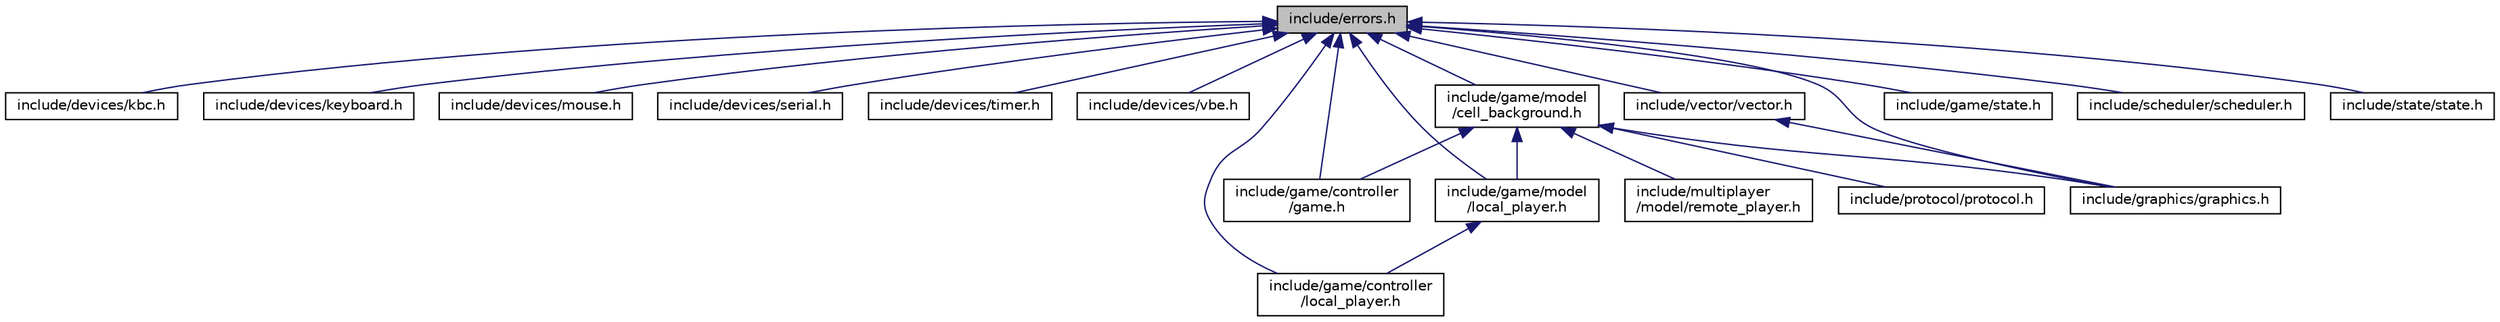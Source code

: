 digraph "include/errors.h"
{
 // LATEX_PDF_SIZE
  edge [fontname="Helvetica",fontsize="10",labelfontname="Helvetica",labelfontsize="10"];
  node [fontname="Helvetica",fontsize="10",shape=record];
  Node1 [label="include/errors.h",height=0.2,width=0.4,color="black", fillcolor="grey75", style="filled", fontcolor="black",tooltip=" "];
  Node1 -> Node2 [dir="back",color="midnightblue",fontsize="10",style="solid"];
  Node2 [label="include/devices/kbc.h",height=0.2,width=0.4,color="black", fillcolor="white", style="filled",URL="$kbc_8h.html",tooltip=" "];
  Node1 -> Node3 [dir="back",color="midnightblue",fontsize="10",style="solid"];
  Node3 [label="include/devices/keyboard.h",height=0.2,width=0.4,color="black", fillcolor="white", style="filled",URL="$keyboard_8h.html",tooltip=" "];
  Node1 -> Node4 [dir="back",color="midnightblue",fontsize="10",style="solid"];
  Node4 [label="include/devices/mouse.h",height=0.2,width=0.4,color="black", fillcolor="white", style="filled",URL="$mouse_8h.html",tooltip=" "];
  Node1 -> Node5 [dir="back",color="midnightblue",fontsize="10",style="solid"];
  Node5 [label="include/devices/serial.h",height=0.2,width=0.4,color="black", fillcolor="white", style="filled",URL="$serial_8h.html",tooltip=" "];
  Node1 -> Node6 [dir="back",color="midnightblue",fontsize="10",style="solid"];
  Node6 [label="include/devices/timer.h",height=0.2,width=0.4,color="black", fillcolor="white", style="filled",URL="$timer_8h.html",tooltip=" "];
  Node1 -> Node7 [dir="back",color="midnightblue",fontsize="10",style="solid"];
  Node7 [label="include/devices/vbe.h",height=0.2,width=0.4,color="black", fillcolor="white", style="filled",URL="$vbe_8h.html",tooltip=" "];
  Node1 -> Node8 [dir="back",color="midnightblue",fontsize="10",style="solid"];
  Node8 [label="include/game/controller\l/game.h",height=0.2,width=0.4,color="black", fillcolor="white", style="filled",URL="$controller_2game_8h.html",tooltip=" "];
  Node1 -> Node9 [dir="back",color="midnightblue",fontsize="10",style="solid"];
  Node9 [label="include/game/controller\l/local_player.h",height=0.2,width=0.4,color="black", fillcolor="white", style="filled",URL="$controller_2local__player_8h.html",tooltip=" "];
  Node1 -> Node10 [dir="back",color="midnightblue",fontsize="10",style="solid"];
  Node10 [label="include/game/model\l/cell_background.h",height=0.2,width=0.4,color="black", fillcolor="white", style="filled",URL="$cell__background_8h.html",tooltip=" "];
  Node10 -> Node8 [dir="back",color="midnightblue",fontsize="10",style="solid"];
  Node10 -> Node11 [dir="back",color="midnightblue",fontsize="10",style="solid"];
  Node11 [label="include/game/model\l/local_player.h",height=0.2,width=0.4,color="black", fillcolor="white", style="filled",URL="$model_2local__player_8h.html",tooltip=" "];
  Node11 -> Node9 [dir="back",color="midnightblue",fontsize="10",style="solid"];
  Node10 -> Node12 [dir="back",color="midnightblue",fontsize="10",style="solid"];
  Node12 [label="include/graphics/graphics.h",height=0.2,width=0.4,color="black", fillcolor="white", style="filled",URL="$graphics_8h.html",tooltip=" "];
  Node10 -> Node13 [dir="back",color="midnightblue",fontsize="10",style="solid"];
  Node13 [label="include/multiplayer\l/model/remote_player.h",height=0.2,width=0.4,color="black", fillcolor="white", style="filled",URL="$model_2remote__player_8h.html",tooltip=" "];
  Node10 -> Node14 [dir="back",color="midnightblue",fontsize="10",style="solid"];
  Node14 [label="include/protocol/protocol.h",height=0.2,width=0.4,color="black", fillcolor="white", style="filled",URL="$protocol_8h.html",tooltip=" "];
  Node1 -> Node11 [dir="back",color="midnightblue",fontsize="10",style="solid"];
  Node1 -> Node15 [dir="back",color="midnightblue",fontsize="10",style="solid"];
  Node15 [label="include/game/state.h",height=0.2,width=0.4,color="black", fillcolor="white", style="filled",URL="$game_2state_8h.html",tooltip=" "];
  Node1 -> Node12 [dir="back",color="midnightblue",fontsize="10",style="solid"];
  Node1 -> Node16 [dir="back",color="midnightblue",fontsize="10",style="solid"];
  Node16 [label="include/scheduler/scheduler.h",height=0.2,width=0.4,color="black", fillcolor="white", style="filled",URL="$scheduler_8h.html",tooltip=" "];
  Node1 -> Node17 [dir="back",color="midnightblue",fontsize="10",style="solid"];
  Node17 [label="include/state/state.h",height=0.2,width=0.4,color="black", fillcolor="white", style="filled",URL="$state_2state_8h.html",tooltip=" "];
  Node1 -> Node18 [dir="back",color="midnightblue",fontsize="10",style="solid"];
  Node18 [label="include/vector/vector.h",height=0.2,width=0.4,color="black", fillcolor="white", style="filled",URL="$vector_8h.html",tooltip=" "];
  Node18 -> Node12 [dir="back",color="midnightblue",fontsize="10",style="solid"];
}
